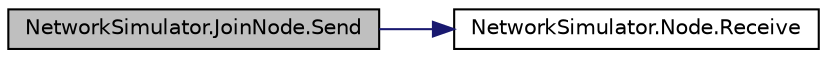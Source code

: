 digraph "NetworkSimulator.JoinNode.Send"
{
  edge [fontname="Helvetica",fontsize="10",labelfontname="Helvetica",labelfontsize="10"];
  node [fontname="Helvetica",fontsize="10",shape=record];
  rankdir="LR";
  Node1 [label="NetworkSimulator.JoinNode.Send",height=0.2,width=0.4,color="black", fillcolor="grey75", style="filled", fontcolor="black"];
  Node1 -> Node2 [color="midnightblue",fontsize="10",style="solid",fontname="Helvetica"];
  Node2 [label="NetworkSimulator.Node.Receive",height=0.2,width=0.4,color="black", fillcolor="white", style="filled",URL="$class_network_simulator_1_1_node.html#ab1d7ae2e2e59169e9ab3086087d950e8",tooltip="Получение фрагмента узлом "];
}
